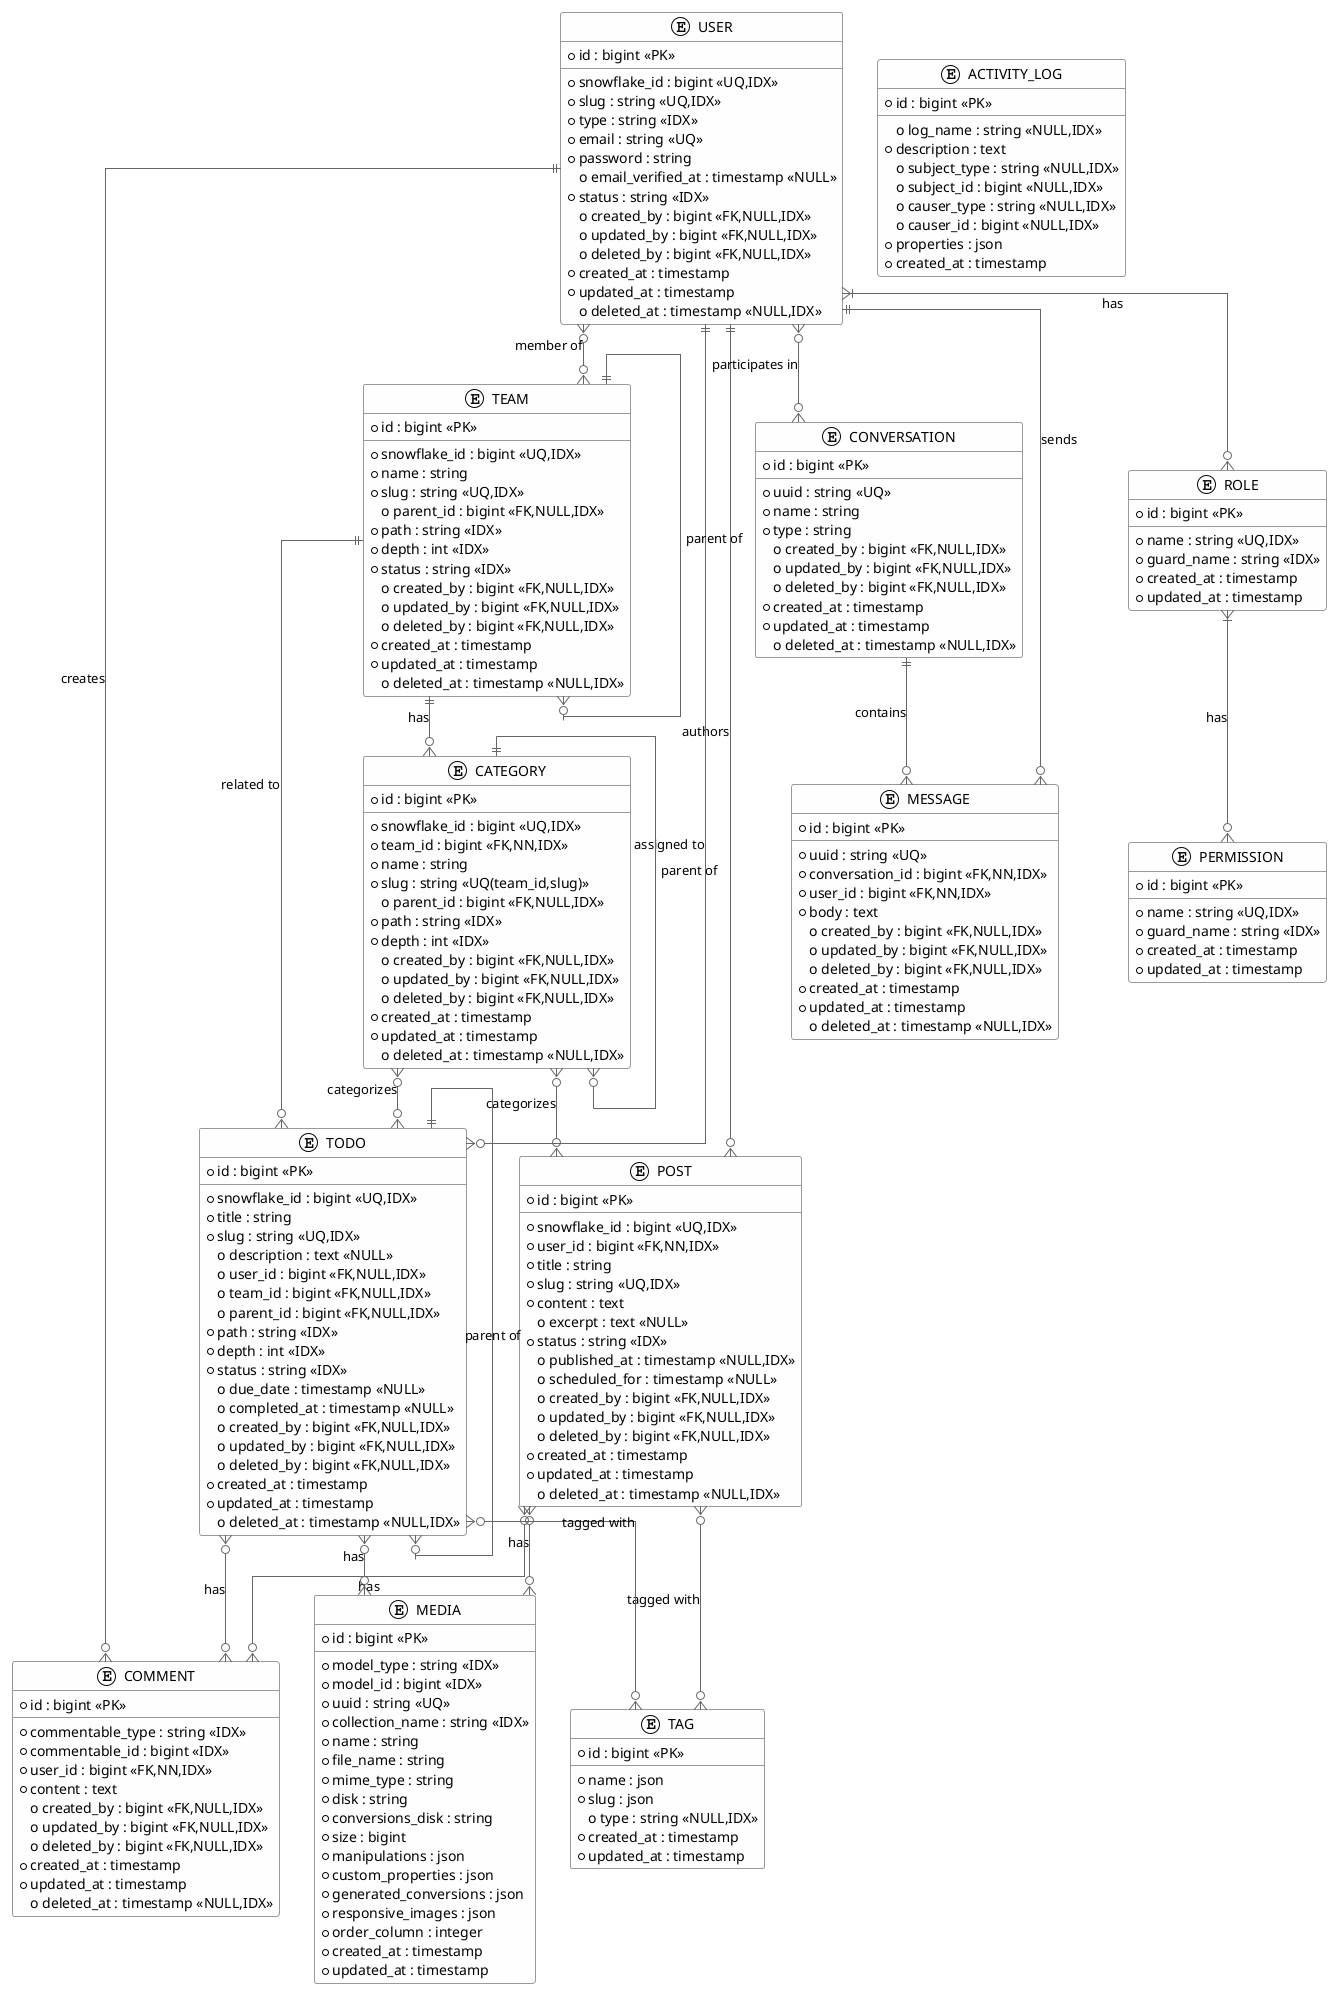 @startuml ERD Overview (Light Mode)

' Light mode theme
!theme plain
skinparam backgroundColor white
skinparam ClassBackgroundColor #FEFEFE
skinparam ClassBorderColor #999999
skinparam ArrowColor #666666
skinparam shadowing false
skinparam linetype ortho

' Entity definitions
entity "USER" as user {
  * id : bigint <<PK>>
  --
  * snowflake_id : bigint <<UQ,IDX>>
  * slug : string <<UQ,IDX>>
  * type : string <<IDX>>
  * email : string <<UQ>>
  * password : string
  o email_verified_at : timestamp <<NULL>>
  * status : string <<IDX>>
  o created_by : bigint <<FK,NULL,IDX>>
  o updated_by : bigint <<FK,NULL,IDX>>
  o deleted_by : bigint <<FK,NULL,IDX>>
  * created_at : timestamp
  * updated_at : timestamp
  o deleted_at : timestamp <<NULL,IDX>>
}

entity "TEAM" as team {
  * id : bigint <<PK>>
  --
  * snowflake_id : bigint <<UQ,IDX>>
  * name : string
  * slug : string <<UQ,IDX>>
  o parent_id : bigint <<FK,NULL,IDX>>
  * path : string <<IDX>>
  * depth : int <<IDX>>
  * status : string <<IDX>>
  o created_by : bigint <<FK,NULL,IDX>>
  o updated_by : bigint <<FK,NULL,IDX>>
  o deleted_by : bigint <<FK,NULL,IDX>>
  * created_at : timestamp
  * updated_at : timestamp
  o deleted_at : timestamp <<NULL,IDX>>
}

entity "CATEGORY" as category {
  * id : bigint <<PK>>
  --
  * snowflake_id : bigint <<UQ,IDX>>
  * team_id : bigint <<FK,NN,IDX>>
  * name : string
  * slug : string <<UQ(team_id,slug)>>
  o parent_id : bigint <<FK,NULL,IDX>>
  * path : string <<IDX>>
  * depth : int <<IDX>>
  o created_by : bigint <<FK,NULL,IDX>>
  o updated_by : bigint <<FK,NULL,IDX>>
  o deleted_by : bigint <<FK,NULL,IDX>>
  * created_at : timestamp
  * updated_at : timestamp
  o deleted_at : timestamp <<NULL,IDX>>
}

entity "POST" as post {
  * id : bigint <<PK>>
  --
  * snowflake_id : bigint <<UQ,IDX>>
  * user_id : bigint <<FK,NN,IDX>>
  * title : string
  * slug : string <<UQ,IDX>>
  * content : text
  o excerpt : text <<NULL>>
  * status : string <<IDX>>
  o published_at : timestamp <<NULL,IDX>>
  o scheduled_for : timestamp <<NULL>>
  o created_by : bigint <<FK,NULL,IDX>>
  o updated_by : bigint <<FK,NULL,IDX>>
  o deleted_by : bigint <<FK,NULL,IDX>>
  * created_at : timestamp
  * updated_at : timestamp
  o deleted_at : timestamp <<NULL,IDX>>
}

entity "TODO" as todo {
  * id : bigint <<PK>>
  --
  * snowflake_id : bigint <<UQ,IDX>>
  * title : string
  * slug : string <<UQ,IDX>>
  o description : text <<NULL>>
  o user_id : bigint <<FK,NULL,IDX>>
  o team_id : bigint <<FK,NULL,IDX>>
  o parent_id : bigint <<FK,NULL,IDX>>
  * path : string <<IDX>>
  * depth : int <<IDX>>
  * status : string <<IDX>>
  o due_date : timestamp <<NULL>>
  o completed_at : timestamp <<NULL>>
  o created_by : bigint <<FK,NULL,IDX>>
  o updated_by : bigint <<FK,NULL,IDX>>
  o deleted_by : bigint <<FK,NULL,IDX>>
  * created_at : timestamp
  * updated_at : timestamp
  o deleted_at : timestamp <<NULL,IDX>>
}

entity "MESSAGE" as message {
  * id : bigint <<PK>>
  --
  * uuid : string <<UQ>>
  * conversation_id : bigint <<FK,NN,IDX>>
  * user_id : bigint <<FK,NN,IDX>>
  * body : text
  o created_by : bigint <<FK,NULL,IDX>>
  o updated_by : bigint <<FK,NULL,IDX>>
  o deleted_by : bigint <<FK,NULL,IDX>>
  * created_at : timestamp
  * updated_at : timestamp
  o deleted_at : timestamp <<NULL,IDX>>
}

entity "CONVERSATION" as conversation {
  * id : bigint <<PK>>
  --
  * uuid : string <<UQ>>
  * name : string
  * type : string
  o created_by : bigint <<FK,NULL,IDX>>
  o updated_by : bigint <<FK,NULL,IDX>>
  o deleted_by : bigint <<FK,NULL,IDX>>
  * created_at : timestamp
  * updated_at : timestamp
  o deleted_at : timestamp <<NULL,IDX>>
}

entity "COMMENT" as comment {
  * id : bigint <<PK>>
  --
  * commentable_type : string <<IDX>>
  * commentable_id : bigint <<IDX>>
  * user_id : bigint <<FK,NN,IDX>>
  * content : text
  o created_by : bigint <<FK,NULL,IDX>>
  o updated_by : bigint <<FK,NULL,IDX>>
  o deleted_by : bigint <<FK,NULL,IDX>>
  * created_at : timestamp
  * updated_at : timestamp
  o deleted_at : timestamp <<NULL,IDX>>
}

entity "ROLE" as role {
  * id : bigint <<PK>>
  --
  * name : string <<UQ,IDX>>
  * guard_name : string <<IDX>>
  * created_at : timestamp
  * updated_at : timestamp
}

entity "PERMISSION" as permission {
  * id : bigint <<PK>>
  --
  * name : string <<UQ,IDX>>
  * guard_name : string <<IDX>>
  * created_at : timestamp
  * updated_at : timestamp
}

entity "TAG" as tag {
  * id : bigint <<PK>>
  --
  * name : json
  * slug : json
  o type : string <<NULL,IDX>>
  * created_at : timestamp
  * updated_at : timestamp
}

entity "MEDIA" as media {
  * id : bigint <<PK>>
  --
  * model_type : string <<IDX>>
  * model_id : bigint <<IDX>>
  * uuid : string <<UQ>>
  * collection_name : string <<IDX>>
  * name : string
  * file_name : string
  * mime_type : string
  * disk : string
  * conversions_disk : string
  * size : bigint
  * manipulations : json
  * custom_properties : json
  * generated_conversions : json
  * responsive_images : json
  * order_column : integer
  * created_at : timestamp
  * updated_at : timestamp
}

entity "ACTIVITY_LOG" as activity_log {
  * id : bigint <<PK>>
  --
  o log_name : string <<NULL,IDX>>
  * description : text
  o subject_type : string <<NULL,IDX>>
  o subject_id : bigint <<NULL,IDX>>
  o causer_type : string <<NULL,IDX>>
  o causer_id : bigint <<NULL,IDX>>
  * properties : json
  * created_at : timestamp
}

' Relationships
user ||--o{ post : "authors"
user ||--o{ todo : "assigned to"
user ||--o{ message : "sends"
user ||--o{ comment : "creates"
user }o--o{ conversation : "participates in"
user }o--o{ team : "member of"
user }|--o{ role : "has"

team ||--o{ team : "parent of"
team ||--o{ category : "has"
team ||--o{ todo : "related to"

category ||--o{ category : "parent of"
category }o--o{ post : "categorizes"
category }o--o{ todo : "categorizes"

post }o--o{ tag : "tagged with"
post }o--o{ media : "has"
post }o--o{ comment : "has"

todo }o--o{ tag : "tagged with"
todo }o--o{ media : "has"
todo }o--o{ comment : "has"
todo ||--o{ todo : "parent of"

conversation ||--o{ message : "contains"

role }|--o{ permission : "has"

@enduml
